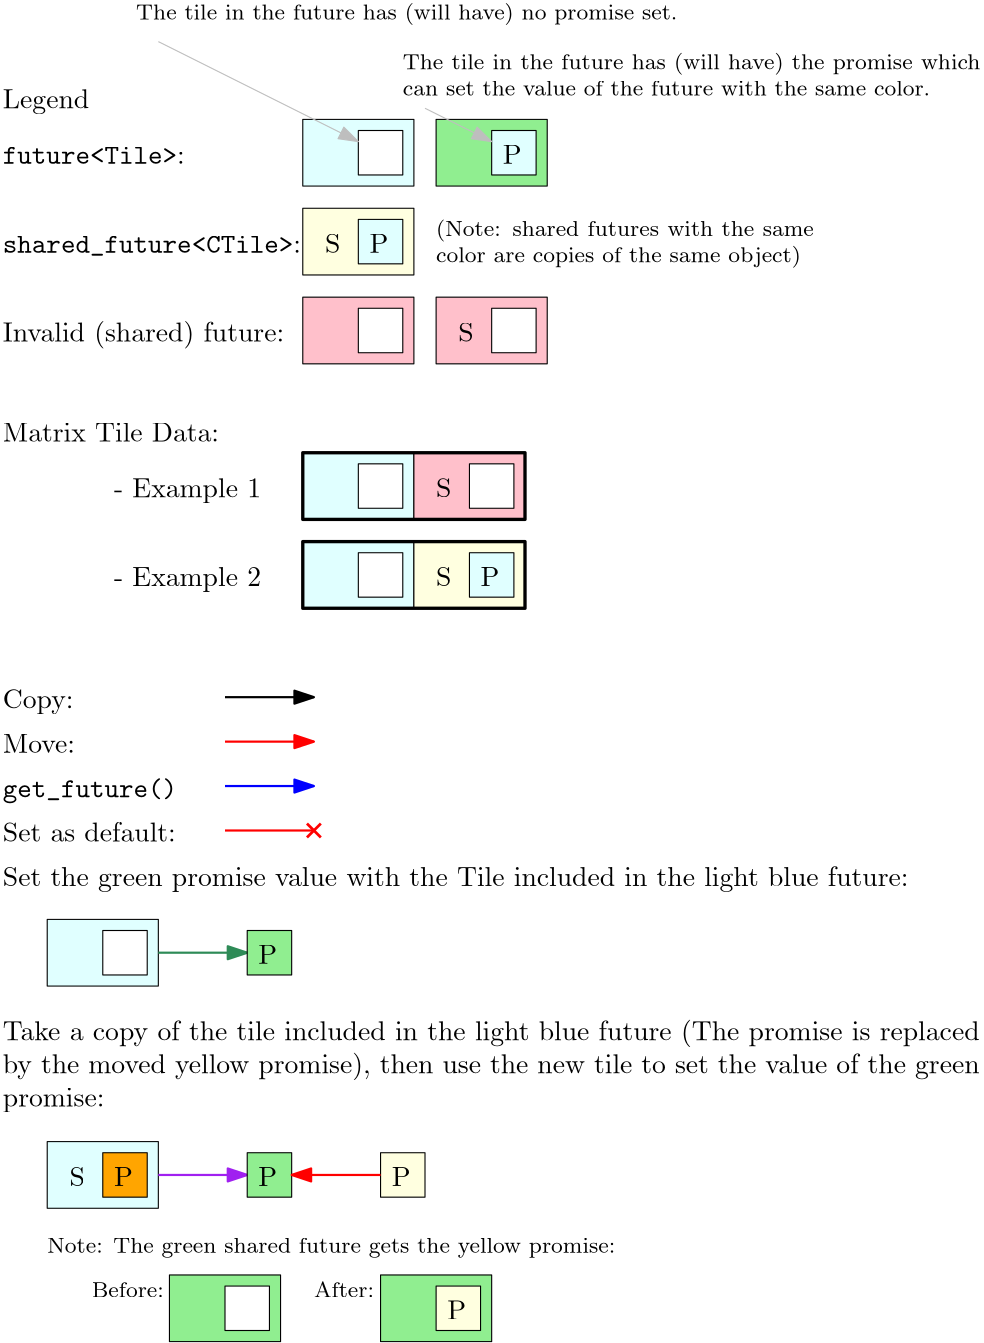 <?xml version="1.0"?>
<!DOCTYPE ipe SYSTEM "ipe.dtd">
<ipe version="70206" creator="Ipe 7.2.11">
<info created="D:20200409162811" modified="D:20200410181915"/>
<ipestyle name="basic">
<symbol name="arrow/arc(spx)">
<path stroke="sym-stroke" fill="sym-stroke" pen="sym-pen">
0 0 m
-1 0.333 l
-1 -0.333 l
h
</path>
</symbol>
<symbol name="arrow/farc(spx)">
<path stroke="sym-stroke" fill="white" pen="sym-pen">
0 0 m
-1 0.333 l
-1 -0.333 l
h
</path>
</symbol>
<symbol name="arrow/ptarc(spx)">
<path stroke="sym-stroke" fill="sym-stroke" pen="sym-pen">
0 0 m
-1 0.333 l
-0.8 0 l
-1 -0.333 l
h
</path>
</symbol>
<symbol name="arrow/fptarc(spx)">
<path stroke="sym-stroke" fill="white" pen="sym-pen">
0 0 m
-1 0.333 l
-0.8 0 l
-1 -0.333 l
h
</path>
</symbol>
<symbol name="mark/circle(sx)" transformations="translations">
<path fill="sym-stroke">
0.6 0 0 0.6 0 0 e
0.4 0 0 0.4 0 0 e
</path>
</symbol>
<symbol name="mark/disk(sx)" transformations="translations">
<path fill="sym-stroke">
0.6 0 0 0.6 0 0 e
</path>
</symbol>
<symbol name="mark/fdisk(sfx)" transformations="translations">
<group>
<path fill="sym-fill">
0.5 0 0 0.5 0 0 e
</path>
<path fill="sym-stroke" fillrule="eofill">
0.6 0 0 0.6 0 0 e
0.4 0 0 0.4 0 0 e
</path>
</group>
</symbol>
<symbol name="mark/box(sx)" transformations="translations">
<path fill="sym-stroke" fillrule="eofill">
-0.6 -0.6 m
0.6 -0.6 l
0.6 0.6 l
-0.6 0.6 l
h
-0.4 -0.4 m
0.4 -0.4 l
0.4 0.4 l
-0.4 0.4 l
h
</path>
</symbol>
<symbol name="mark/square(sx)" transformations="translations">
<path fill="sym-stroke">
-0.6 -0.6 m
0.6 -0.6 l
0.6 0.6 l
-0.6 0.6 l
h
</path>
</symbol>
<symbol name="mark/fsquare(sfx)" transformations="translations">
<group>
<path fill="sym-fill">
-0.5 -0.5 m
0.5 -0.5 l
0.5 0.5 l
-0.5 0.5 l
h
</path>
<path fill="sym-stroke" fillrule="eofill">
-0.6 -0.6 m
0.6 -0.6 l
0.6 0.6 l
-0.6 0.6 l
h
-0.4 -0.4 m
0.4 -0.4 l
0.4 0.4 l
-0.4 0.4 l
h
</path>
</group>
</symbol>
<symbol name="mark/cross(sx)" transformations="translations">
<group>
<path fill="sym-stroke">
-0.43 -0.57 m
0.57 0.43 l
0.43 0.57 l
-0.57 -0.43 l
h
</path>
<path fill="sym-stroke">
-0.43 0.57 m
0.57 -0.43 l
0.43 -0.57 l
-0.57 0.43 l
h
</path>
</group>
</symbol>
<symbol name="arrow/fnormal(spx)">
<path stroke="sym-stroke" fill="white" pen="sym-pen">
0 0 m
-1 0.333 l
-1 -0.333 l
h
</path>
</symbol>
<symbol name="arrow/pointed(spx)">
<path stroke="sym-stroke" fill="sym-stroke" pen="sym-pen">
0 0 m
-1 0.333 l
-0.8 0 l
-1 -0.333 l
h
</path>
</symbol>
<symbol name="arrow/fpointed(spx)">
<path stroke="sym-stroke" fill="white" pen="sym-pen">
0 0 m
-1 0.333 l
-0.8 0 l
-1 -0.333 l
h
</path>
</symbol>
<symbol name="arrow/linear(spx)">
<path stroke="sym-stroke" pen="sym-pen">
-1 0.333 m
0 0 l
-1 -0.333 l
</path>
</symbol>
<symbol name="arrow/fdouble(spx)">
<path stroke="sym-stroke" fill="white" pen="sym-pen">
0 0 m
-1 0.333 l
-1 -0.333 l
h
-1 0 m
-2 0.333 l
-2 -0.333 l
h
</path>
</symbol>
<symbol name="arrow/double(spx)">
<path stroke="sym-stroke" fill="sym-stroke" pen="sym-pen">
0 0 m
-1 0.333 l
-1 -0.333 l
h
-1 0 m
-2 0.333 l
-2 -0.333 l
h
</path>
</symbol>
<pen name="heavier" value="0.8"/>
<pen name="fat" value="1.2"/>
<pen name="ultrafat" value="2"/>
<symbolsize name="large" value="5"/>
<symbolsize name="small" value="2"/>
<symbolsize name="tiny" value="1.1"/>
<arrowsize name="large" value="10"/>
<arrowsize name="small" value="5"/>
<arrowsize name="tiny" value="3"/>
<color name="red" value="1 0 0"/>
<color name="green" value="0 1 0"/>
<color name="blue" value="0 0 1"/>
<color name="yellow" value="1 1 0"/>
<color name="orange" value="1 0.647 0"/>
<color name="gold" value="1 0.843 0"/>
<color name="purple" value="0.627 0.125 0.941"/>
<color name="gray" value="0.745"/>
<color name="brown" value="0.647 0.165 0.165"/>
<color name="navy" value="0 0 0.502"/>
<color name="pink" value="1 0.753 0.796"/>
<color name="seagreen" value="0.18 0.545 0.341"/>
<color name="turquoise" value="0.251 0.878 0.816"/>
<color name="violet" value="0.933 0.51 0.933"/>
<color name="darkblue" value="0 0 0.545"/>
<color name="darkcyan" value="0 0.545 0.545"/>
<color name="darkgray" value="0.663"/>
<color name="darkgreen" value="0 0.392 0"/>
<color name="darkmagenta" value="0.545 0 0.545"/>
<color name="darkorange" value="1 0.549 0"/>
<color name="darkred" value="0.545 0 0"/>
<color name="lightblue" value="0.678 0.847 0.902"/>
<color name="lightcyan" value="0.878 1 1"/>
<color name="lightgray" value="0.827"/>
<color name="lightgreen" value="0.565 0.933 0.565"/>
<color name="lightyellow" value="1 1 0.878"/>
<dashstyle name="dashed" value="[4] 0"/>
<dashstyle name="dotted" value="[1 3] 0"/>
<dashstyle name="dash dotted" value="[4 2 1 2] 0"/>
<dashstyle name="dash dot dotted" value="[4 2 1 2 1 2] 0"/>
<textsize name="large" value="\large"/>
<textsize name="Large" value="\Large"/>
<textsize name="LARGE" value="\LARGE"/>
<textsize name="huge" value="\huge"/>
<textsize name="Huge" value="\Huge"/>
<textsize name="small" value="\small"/>
<textsize name="footnote" value="\footnotesize"/>
<textsize name="tiny" value="\tiny"/>
<textstyle name="center" begin="\begin{center}" end="\end{center}"/>
<textstyle name="itemize" begin="\begin{itemize}" end="\end{itemize}"/>
<textstyle name="item" begin="\begin{itemize}\item{}" end="\end{itemize}"/>
<gridsize name="4 pts" value="4"/>
<gridsize name="8 pts (~3 mm)" value="8"/>
<gridsize name="16 pts (~6 mm)" value="16"/>
<gridsize name="32 pts (~12 mm)" value="32"/>
<gridsize name="10 pts (~3.5 mm)" value="10"/>
<gridsize name="20 pts (~7 mm)" value="20"/>
<gridsize name="14 pts (~5 mm)" value="14"/>
<gridsize name="28 pts (~10 mm)" value="28"/>
<gridsize name="56 pts (~20 mm)" value="56"/>
<anglesize name="90 deg" value="90"/>
<anglesize name="60 deg" value="60"/>
<anglesize name="45 deg" value="45"/>
<anglesize name="30 deg" value="30"/>
<anglesize name="22.5 deg" value="22.5"/>
<opacity name="10%" value="0.1"/>
<opacity name="30%" value="0.3"/>
<opacity name="50%" value="0.5"/>
<opacity name="75%" value="0.75"/>
<tiling name="falling" angle="-60" step="4" width="1"/>
<tiling name="rising" angle="30" step="4" width="1"/>
</ipestyle>
<page>
<layer name="alpha"/>
<view layers="alpha" active="alpha"/>
<text layer="alpha" matrix="1 0 0 1 0 -336" transformations="translations" pos="32 816" stroke="black" type="label" width="77.93" height="6.918" depth="0" valign="baseline">Matrix Tile Data:</text>
<text matrix="1 0 0 1 -4 -208" transformations="translations" pos="36 788" stroke="black" type="label" width="65.531" height="6.088" depth="0" valign="baseline">\verb|future&lt;Tile&gt;|:</text>
<text matrix="1.30435 0 0 1 -14.9565 -240" transformations="translations" pos="36 788" stroke="black" type="label" width="107.374" height="6.096" depth="0.94" valign="baseline">\verb|shared_future&lt;CTile&gt;|:</text>
<text matrix="1 0 0 1 0 -216" transformations="translations" pos="32 816" stroke="black" type="label" width="31.133" height="6.926" depth="1.93" valign="baseline">Legend</text>
<path matrix="0.416667 0 0 1.5 126.667 -604" stroke="black" fill="lightcyan">
32 800 m
32 784 l
128 784 l
128 800 l
h
</path>
<path matrix="1 0 0 1 16 -208" stroke="black" fill="white">
144 800 m
144 784 l
160 784 l
160 800 l
h
</path>
<text matrix="1 0 0 1 40 -300" transformations="translations" pos="32 760" stroke="black" type="label" width="52.996" height="6.926" depth="1.93" valign="baseline">- Example 1</text>
<text matrix="1 0 0 1 40 -332" transformations="translations" pos="32 760" stroke="black" type="label" width="52.996" height="6.926" depth="1.93" valign="baseline">- Example 2</text>
<path matrix="0.416666 0 0 1.5 126.667 -756" stroke="black" fill="lightcyan">
32 800 m
32 784 l
128 784 l
128 800 l
h
</path>
<path matrix="0.416666 0 0 1.5 166.666 -732" stroke="black" fill="lightyellow">
32 784 m
32 768 l
128 768 l
128 784 l
h
</path>
<path matrix="1 0 0 1 16 -360" stroke="black" fill="white">
144 800 m
144 784 l
160 784 l
160 800 l
h
</path>
<path matrix="0.606061 0 0 0.5 120.606 44" stroke="black" pen="fat">
32 800 m
32 752 l
164 752 l
164 800 l
h
</path>
<text matrix="1 0 0 1 40 -340" transformations="translations" pos="148 768" stroke="black" type="label" width="5.535" height="6.808" depth="0" valign="baseline">S</text>
<path matrix="1 0 0 1 8 -360" stroke="black" fill="lightcyan">
192 800 m
192 784 l
208 784 l
208 800 l
h
</path>
<text matrix="1 0 0 1 -152 -360" transformations="translations" pos="356 788" stroke="black" type="label" width="6.78" height="6.808" depth="0" valign="baseline">P</text>
<text matrix="1 0 0 1 -180 -288" transformations="translations" pos="212 804" stroke="black" type="label" width="101.398" height="7.473" depth="2.49" valign="baseline">Invalid (shared) future:</text>
<path matrix="0.416667 0 0 1.5 126.667 -644" stroke="black" fill="pink">
32 784 m
32 768 l
128 768 l
128 784 l
h
</path>
<path matrix="1 0 0 1 16 -272" stroke="black" fill="white">
144 800 m
144 784 l
160 784 l
160 800 l
h
</path>
<path matrix="0.416667 0 0 1.5 174.667 -644" stroke="black" fill="pink">
32 784 m
32 768 l
128 768 l
128 784 l
h
</path>
<path matrix="1 0 0 1 64 -272" stroke="black" fill="white">
144 800 m
144 784 l
160 784 l
160 800 l
h
</path>
<path matrix="0.416666 0 0 1.5 126.667 -724" stroke="black" fill="lightcyan">
32 800 m
32 784 l
128 784 l
128 800 l
h
</path>
<text matrix="1 0 0 1 48 -252" transformations="translations" pos="148 768" stroke="black" type="label" width="5.535" height="6.808" depth="0" valign="baseline">S</text>
<path matrix="0.416666 0 0 1.5 166.666 -700" stroke="black" fill="pink">
32 784 m
32 768 l
128 768 l
128 784 l
h
</path>
<path matrix="1 0 0 1 16 -328" stroke="black" fill="white">
144 800 m
144 784 l
160 784 l
160 800 l
h
</path>
<path matrix="0.606061 0 0 0.5 120.606 76" stroke="black" pen="fat">
32 800 m
32 752 l
164 752 l
164 800 l
h
</path>
<text matrix="1 0 0 1 40 -308" transformations="translations" pos="148 768" stroke="black" type="label" width="5.535" height="6.808" depth="0" valign="baseline">S</text>
<path matrix="1 0 0 1 8 -328" stroke="black" fill="white">
192 800 m
192 784 l
208 784 l
208 800 l
h
</path>
<path matrix="0.416666 0 0 1.5 174.666 -580" stroke="black" fill="lightgreen">
32 784 m
32 768 l
128 768 l
128 784 l
h
</path>
<path matrix="1 0 0 1 16 -208" stroke="black" fill="lightcyan">
192 800 m
192 784 l
208 784 l
208 800 l
h
</path>
<text matrix="1 0 0 1 -144 -208" transformations="translations" pos="356 788" stroke="black" type="label" width="6.78" height="6.808" depth="0" valign="baseline">P</text>
<path matrix="0.416666 0 0 1.5 126.666 -612" stroke="black" fill="lightyellow">
32 784 m
32 768 l
128 768 l
128 784 l
h
</path>
<text matrix="1 0 0 1 0 -220" transformations="translations" pos="148 768" stroke="black" type="label" width="5.535" height="6.808" depth="0" valign="baseline">S</text>
<path matrix="1 0 0 1 -32 -240" stroke="black" fill="lightcyan">
192 800 m
192 784 l
208 784 l
208 800 l
h
</path>
<text matrix="1 0 0 1 -192 -240" transformations="translations" pos="356 788" stroke="black" type="label" width="6.78" height="6.808" depth="0" valign="baseline">P</text>
<text matrix="1 0 0 1 -4 0" transformations="translations" pos="192 560" stroke="black" type="minipage" width="136" height="11.205" depth="6.23" valign="top" size="footnote">(Note: shared futures with the same color
 are copies of the same object)</text>
<path stroke="gray" arrow="normal/normal">
88 624 m
160 588 l
</path>
<text matrix="1 0 0 1 -72 20" transformations="translations" pos="152 612" stroke="black" type="label" width="194.927" height="5.98" depth="1.99" valign="baseline" size="footnote">The tile in the future has (will have) no promise set.</text>
<text matrix="1 0 0 1 0 4" transformations="translations" pos="176 616" stroke="black" type="minipage" width="208" height="10.212" depth="5.23" valign="top" size="footnote">The tile in the future has (will have) the promise which can set the value of the future with the same color.</text>
<path stroke="gray" arrow="normal/normal">
184 600 m
208 588 l
</path>
<text transformations="translations" pos="32 384" stroke="black" type="label" width="25.46" height="6.815" depth="1.93" valign="baseline">Copy:</text>
<text matrix="1 0 0 1 0 -16" transformations="translations" pos="32 384" stroke="black" type="label" width="26.014" height="6.808" depth="0" valign="baseline">Move:</text>
<text matrix="1 0 0 1 0 -32" transformations="translations" pos="32 384" stroke="black" type="label" width="62.764" height="6.922" depth="2.21" valign="baseline">\verb|get_future()|</text>
<path stroke="red" pen="heavier" arrow="normal/normal">
112 372 m
144 372 l
</path>
<path matrix="1 0 0 1 0 16" stroke="black" pen="heavier" arrow="normal/normal">
112 372 m
144 372 l
</path>
<path matrix="1 0 0 1 0 -16" stroke="blue" pen="heavier" arrow="normal/normal">
112 372 m
144 372 l
</path>
<path stroke="red" pen="heavier">
112 340 m
144 340 l
</path>
<use matrix="1 0 0 1 12 -204" name="mark/cross(sx)" pos="132 544" size="large" stroke="red"/>
<text matrix="1 0 0 1 0 -48" transformations="translations" pos="32 384" stroke="black" type="label" width="62.322" height="6.918" depth="0" valign="baseline">Set as default:</text>
<path matrix="0.416667 0 0 1.5 34.667 -892" stroke="black" fill="lightcyan">
32 800 m
32 784 l
128 784 l
128 800 l
h
</path>
<path matrix="1 0 0 1 -76 -496" stroke="black" fill="white">
144 800 m
144 784 l
160 784 l
160 800 l
h
</path>
<path matrix="1 0 0 1 -24 -76" stroke="seagreen" pen="heavier" arrow="normal/normal">
112 372 m
144 372 l
</path>
<path matrix="1 0 0 1 -72 -496" stroke="black" fill="lightgreen">
192 800 m
192 784 l
208 784 l
208 800 l
h
</path>
<text matrix="1 0 0 1 -232 -496" transformations="translations" pos="356 788" stroke="black" type="label" width="6.78" height="6.808" depth="0" valign="baseline">P</text>
<text matrix="1 0 0 1 0 -48" transformations="translations" pos="32 320" stroke="black" type="minipage" width="352" height="19.139" depth="14.18" valign="top">Take a copy of the tile included in the light blue future (The promise is replaced by the moved yellow promise), then use the new tile to set the value of the green promise:</text>
<text matrix="1 0 0 1 0 12" transformations="translations" pos="32 308" stroke="black" type="label" width="326.415" height="6.926" depth="1.93" valign="baseline">Set the green promise value with the Tile included in the light blue future:</text>
<path matrix="0.416667 0 0 1.5 34.667 -972" stroke="black" fill="lightcyan">
32 800 m
32 784 l
128 784 l
128 800 l
h
</path>
<path matrix="1 0 0 1 -76 -576" stroke="black" fill="orange">
144 800 m
144 784 l
160 784 l
160 800 l
h
</path>
<path matrix="1 0 0 1 -24 -156" stroke="purple" pen="heavier" arrow="normal/normal">
112 372 m
144 372 l
</path>
<path matrix="1 0 0 1 -72 -576" stroke="black" fill="lightgreen">
192 800 m
192 784 l
208 784 l
208 800 l
h
</path>
<text matrix="1 0 0 1 -232 -576" transformations="translations" pos="356 788" stroke="black" type="label" width="6.78" height="6.808" depth="0" valign="baseline">P</text>
<path matrix="1 0 0 1 -24 -576" stroke="black" fill="lightyellow">
192 800 m
192 784 l
208 784 l
208 800 l
h
</path>
<text matrix="1 0 0 1 -184 -576" transformations="translations" pos="356 788" stroke="black" type="label" width="6.78" height="6.808" depth="0" valign="baseline">P</text>
<path matrix="-1 0 0 1 280 -156" stroke="red" pen="heavier" arrow="normal/normal">
112 372 m
144 372 l
</path>
<text matrix="1 0 0 1 -284 -576" transformations="translations" pos="356 788" stroke="black" type="label" width="6.78" height="6.808" depth="0" valign="baseline">P</text>
<text transformations="translations" pos="48 188" stroke="black" type="label" width="204.577" height="5.535" depth="1.55" valign="baseline" size="footnote">Note: The green shared future gets the yellow promise:</text>
<text matrix="1 0 0 1 4 0" transformations="translations" pos="60 172" stroke="black" type="label" width="25.996" height="5.535" depth="0" valign="baseline" size="footnote">Before:</text>
<text matrix="1 0 0 1 84 0" transformations="translations" pos="60 172" stroke="black" type="label" width="21.64" height="5.535" depth="0" valign="baseline" size="footnote">After:</text>
<path matrix="0.416667 0 0 1.5 78.667 -1020" stroke="black" fill="lightgreen">
32 800 m
32 784 l
128 784 l
128 800 l
h
</path>
<path matrix="1 0 0 1 -32 -624" stroke="black" fill="white">
144 800 m
144 784 l
160 784 l
160 800 l
h
</path>
<path matrix="0.416667 0 0 1.5 154.667 -1020" stroke="black" fill="lightgreen">
32 800 m
32 784 l
128 784 l
128 800 l
h
</path>
<path matrix="1 0 0 1 44 -624" stroke="black" fill="lightyellow">
144 800 m
144 784 l
160 784 l
160 800 l
h
</path>
<text matrix="1 0 0 1 -164 -624" transformations="translations" pos="356 788" stroke="black" type="label" width="6.78" height="6.808" depth="0" valign="baseline">P</text>
<text matrix="1 0 0 1 -92 -556" transformations="translations" pos="148 768" stroke="black" type="label" width="5.535" height="6.808" depth="0" valign="baseline">S</text>
</page>
</ipe>

